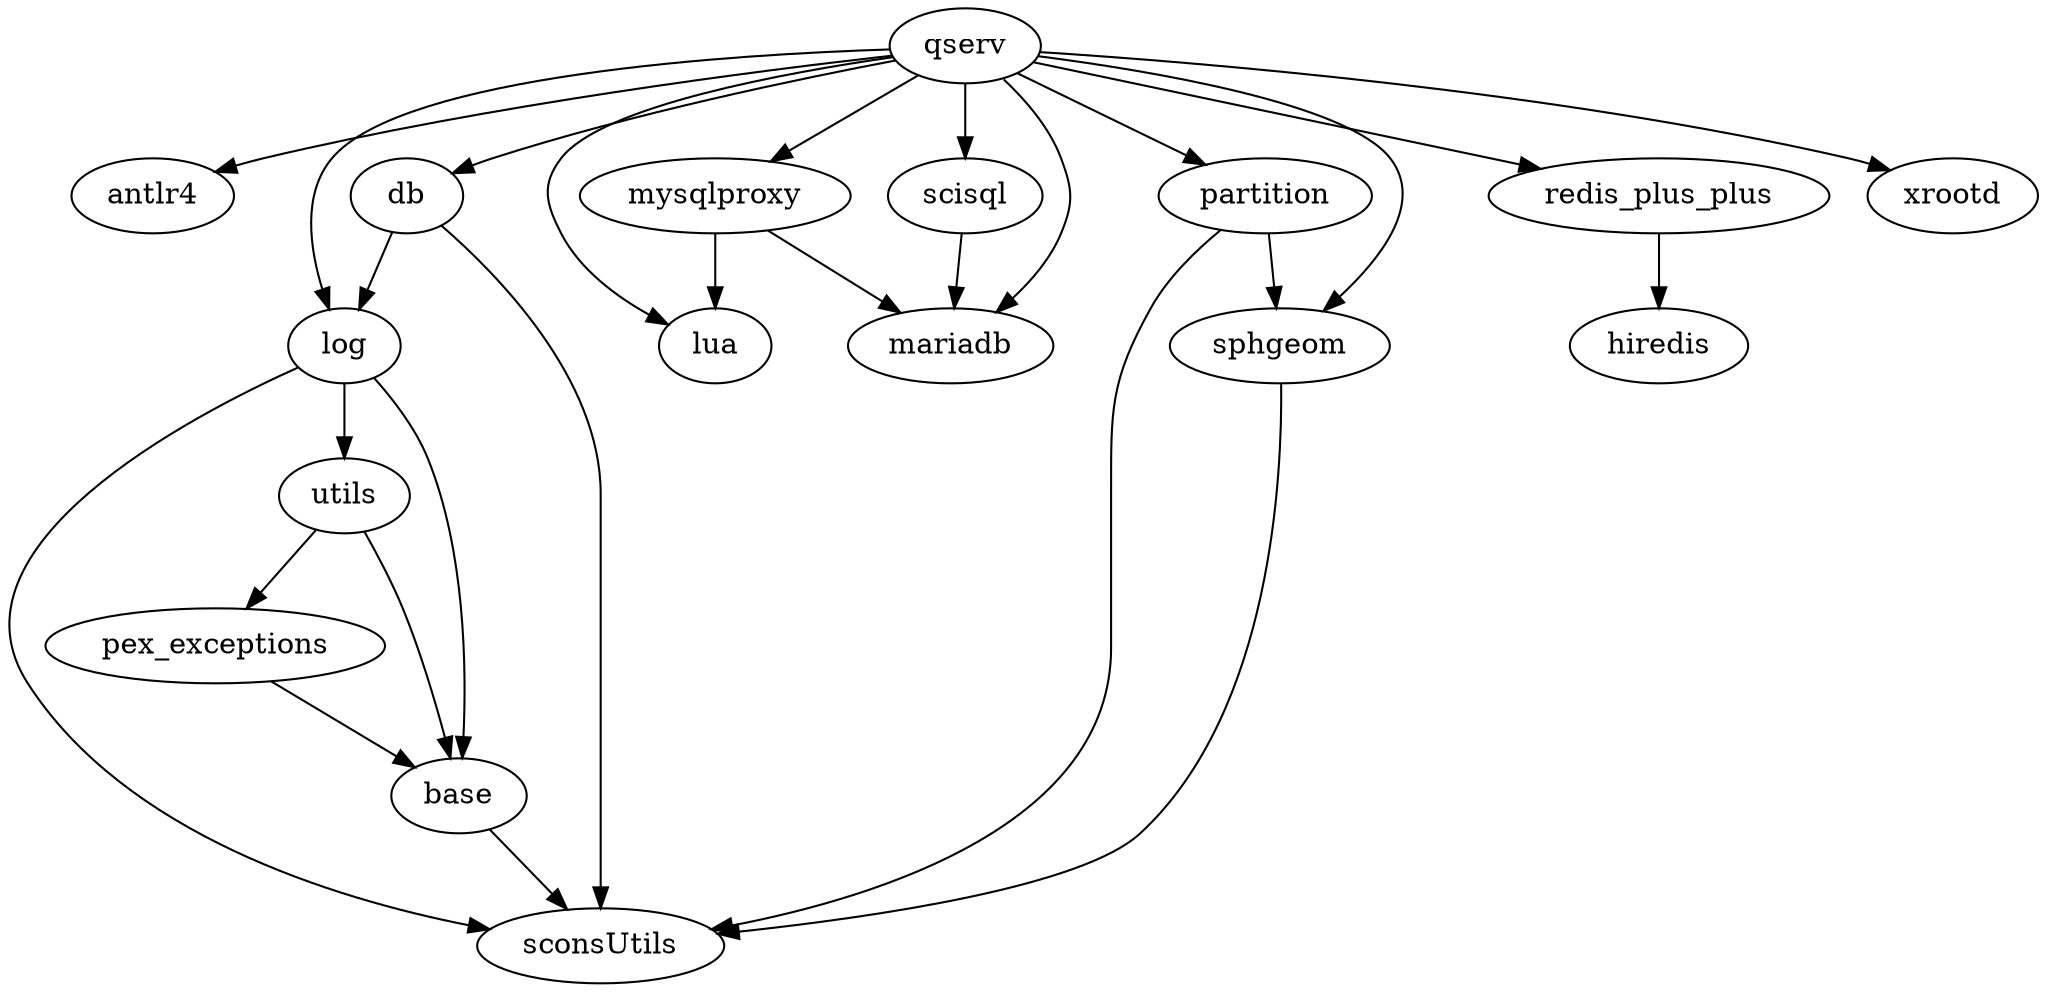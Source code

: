 // Graph for qserv
digraph {
	qserv
	qserv -> antlr4
	antlr4
	qserv -> db
	db
	db -> log
	log
	log -> base
	base
	base -> sconsUtils
	sconsUtils
	log -> sconsUtils
	sconsUtils
	log -> utils
	utils
	utils -> base
	base
	utils -> pex_exceptions
	pex_exceptions
	pex_exceptions -> base
	base
	db -> sconsUtils
	sconsUtils
	qserv -> log
	log
	qserv -> lua
	lua
	qserv -> mariadb
	mariadb
	qserv -> mysqlproxy
	mysqlproxy
	mysqlproxy -> lua
	lua
	mysqlproxy -> mariadb
	mariadb
	qserv -> partition
	partition
	partition -> sconsUtils
	sconsUtils
	partition -> sphgeom
	sphgeom
	sphgeom -> sconsUtils
	sconsUtils
	qserv -> redis_plus_plus
	redis_plus_plus
	redis_plus_plus -> hiredis
	hiredis
	qserv -> scisql
	scisql
	scisql -> mariadb
	mariadb
	qserv -> sphgeom
	sphgeom
	qserv -> xrootd
	xrootd
}
